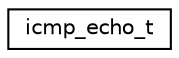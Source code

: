 digraph "Graphical Class Hierarchy"
{
 // LATEX_PDF_SIZE
  edge [fontname="Helvetica",fontsize="10",labelfontname="Helvetica",labelfontsize="10"];
  node [fontname="Helvetica",fontsize="10",shape=record];
  rankdir="LR";
  Node0 [label="icmp_echo_t",height=0.2,width=0.4,color="black", fillcolor="white", style="filled",URL="$structicmp__echo__t.html",tooltip="Echo request and response message format."];
}
